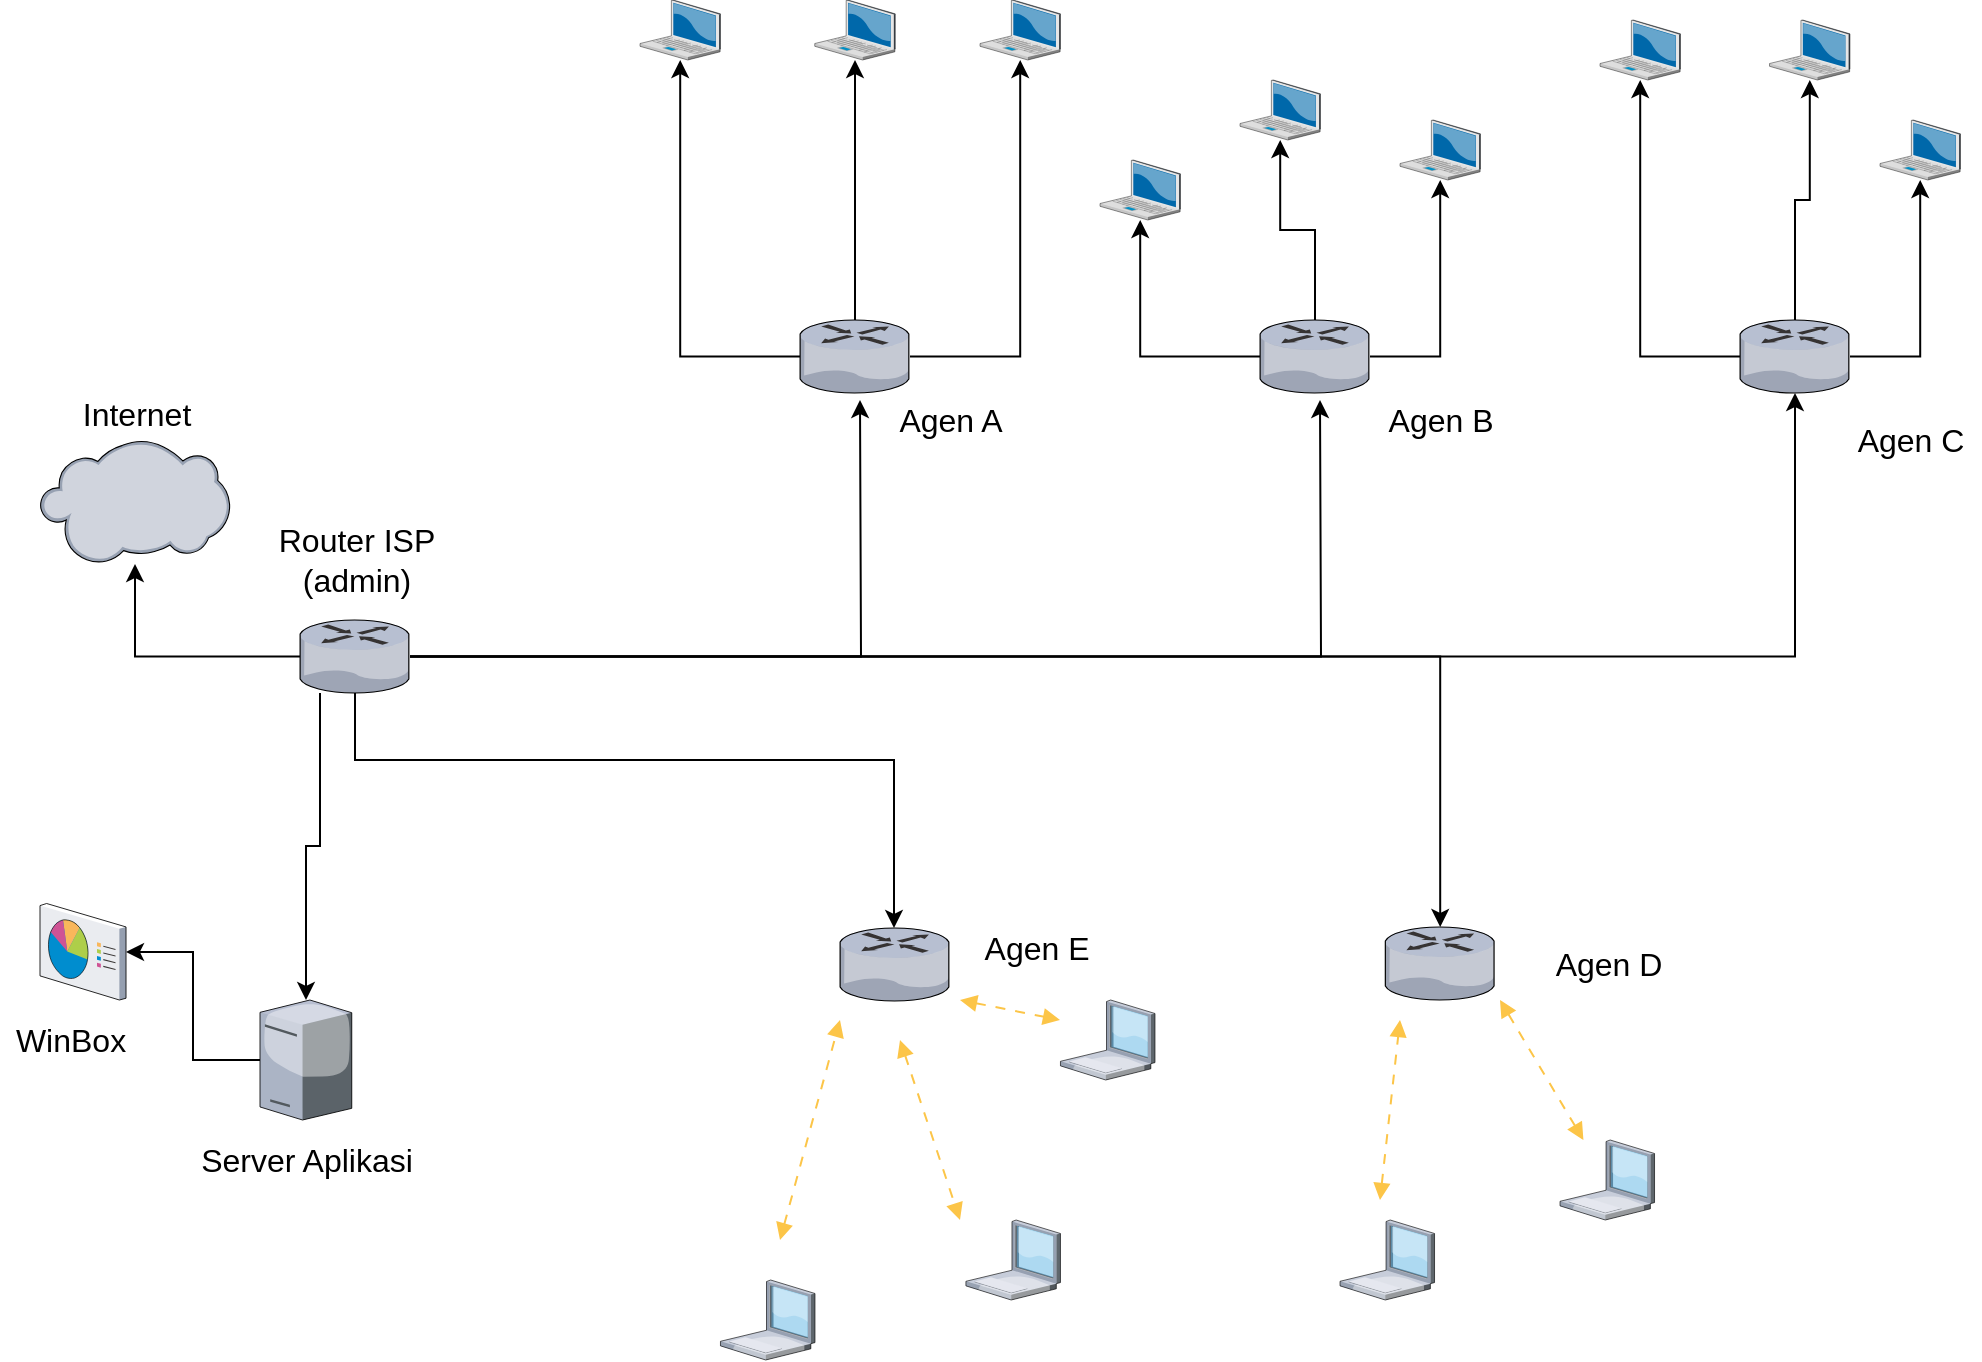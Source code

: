 <mxfile version="13.6.2" type="github">
  <diagram name="Page-1" id="822b0af5-4adb-64df-f703-e8dfc1f81529">
    <mxGraphModel dx="1113" dy="642" grid="1" gridSize="10" guides="1" tooltips="1" connect="1" arrows="1" fold="1" page="1" pageScale="1" pageWidth="1100" pageHeight="850" background="#ffffff" math="0" shadow="0">
      <root>
        <mxCell id="0" />
        <mxCell id="1" parent="0" />
        <mxCell id="yKmip7AhmHxL8dwArh6h-2" value="" style="verticalLabelPosition=bottom;aspect=fixed;html=1;verticalAlign=top;strokeColor=none;align=center;outlineConnect=0;shape=mxgraph.citrix.cloud;" vertex="1" parent="1">
          <mxGeometry x="70" y="280" width="95" height="62" as="geometry" />
        </mxCell>
        <mxCell id="yKmip7AhmHxL8dwArh6h-23" style="edgeStyle=orthogonalEdgeStyle;rounded=0;orthogonalLoop=1;jettySize=auto;html=1;" edge="1" parent="1" source="yKmip7AhmHxL8dwArh6h-3">
          <mxGeometry relative="1" as="geometry">
            <mxPoint x="480" y="260" as="targetPoint" />
          </mxGeometry>
        </mxCell>
        <mxCell id="yKmip7AhmHxL8dwArh6h-24" style="edgeStyle=orthogonalEdgeStyle;rounded=0;orthogonalLoop=1;jettySize=auto;html=1;" edge="1" parent="1" source="yKmip7AhmHxL8dwArh6h-3">
          <mxGeometry relative="1" as="geometry">
            <mxPoint x="710" y="260" as="targetPoint" />
          </mxGeometry>
        </mxCell>
        <mxCell id="yKmip7AhmHxL8dwArh6h-25" style="edgeStyle=orthogonalEdgeStyle;rounded=0;orthogonalLoop=1;jettySize=auto;html=1;" edge="1" parent="1" source="yKmip7AhmHxL8dwArh6h-3" target="yKmip7AhmHxL8dwArh6h-7">
          <mxGeometry relative="1" as="geometry" />
        </mxCell>
        <mxCell id="yKmip7AhmHxL8dwArh6h-27" style="edgeStyle=orthogonalEdgeStyle;rounded=0;orthogonalLoop=1;jettySize=auto;html=1;" edge="1" parent="1" source="yKmip7AhmHxL8dwArh6h-3" target="yKmip7AhmHxL8dwArh6h-4">
          <mxGeometry relative="1" as="geometry">
            <Array as="points">
              <mxPoint x="210" y="483" />
              <mxPoint x="203" y="483" />
            </Array>
          </mxGeometry>
        </mxCell>
        <mxCell id="yKmip7AhmHxL8dwArh6h-28" style="edgeStyle=orthogonalEdgeStyle;rounded=0;orthogonalLoop=1;jettySize=auto;html=1;" edge="1" parent="1" source="yKmip7AhmHxL8dwArh6h-3" target="yKmip7AhmHxL8dwArh6h-2">
          <mxGeometry relative="1" as="geometry" />
        </mxCell>
        <mxCell id="yKmip7AhmHxL8dwArh6h-31" style="edgeStyle=orthogonalEdgeStyle;rounded=0;orthogonalLoop=1;jettySize=auto;html=1;" edge="1" parent="1" source="yKmip7AhmHxL8dwArh6h-3" target="yKmip7AhmHxL8dwArh6h-30">
          <mxGeometry relative="1" as="geometry" />
        </mxCell>
        <mxCell id="yKmip7AhmHxL8dwArh6h-58" style="edgeStyle=orthogonalEdgeStyle;rounded=0;orthogonalLoop=1;jettySize=auto;html=1;" edge="1" parent="1" source="yKmip7AhmHxL8dwArh6h-3" target="yKmip7AhmHxL8dwArh6h-29">
          <mxGeometry relative="1" as="geometry">
            <Array as="points">
              <mxPoint x="227" y="440" />
              <mxPoint x="497" y="440" />
            </Array>
          </mxGeometry>
        </mxCell>
        <mxCell id="yKmip7AhmHxL8dwArh6h-3" value="" style="verticalLabelPosition=bottom;aspect=fixed;html=1;verticalAlign=top;strokeColor=none;align=center;outlineConnect=0;shape=mxgraph.citrix.router;" vertex="1" parent="1">
          <mxGeometry x="200" y="370" width="55" height="36.5" as="geometry" />
        </mxCell>
        <mxCell id="yKmip7AhmHxL8dwArh6h-86" style="edgeStyle=orthogonalEdgeStyle;rounded=0;orthogonalLoop=1;jettySize=auto;html=1;fontSize=16;" edge="1" parent="1" source="yKmip7AhmHxL8dwArh6h-4" target="yKmip7AhmHxL8dwArh6h-85">
          <mxGeometry relative="1" as="geometry" />
        </mxCell>
        <mxCell id="yKmip7AhmHxL8dwArh6h-4" value="" style="verticalLabelPosition=bottom;aspect=fixed;html=1;verticalAlign=top;strokeColor=none;align=center;outlineConnect=0;shape=mxgraph.citrix.license_server;" vertex="1" parent="1">
          <mxGeometry x="180" y="560" width="45.88" height="60" as="geometry" />
        </mxCell>
        <mxCell id="yKmip7AhmHxL8dwArh6h-20" style="edgeStyle=orthogonalEdgeStyle;rounded=0;orthogonalLoop=1;jettySize=auto;html=1;" edge="1" parent="1" source="yKmip7AhmHxL8dwArh6h-5" target="yKmip7AhmHxL8dwArh6h-8">
          <mxGeometry relative="1" as="geometry" />
        </mxCell>
        <mxCell id="yKmip7AhmHxL8dwArh6h-21" style="edgeStyle=orthogonalEdgeStyle;rounded=0;orthogonalLoop=1;jettySize=auto;html=1;" edge="1" parent="1" source="yKmip7AhmHxL8dwArh6h-5" target="yKmip7AhmHxL8dwArh6h-9">
          <mxGeometry relative="1" as="geometry" />
        </mxCell>
        <mxCell id="yKmip7AhmHxL8dwArh6h-22" style="edgeStyle=orthogonalEdgeStyle;rounded=0;orthogonalLoop=1;jettySize=auto;html=1;" edge="1" parent="1" source="yKmip7AhmHxL8dwArh6h-5" target="yKmip7AhmHxL8dwArh6h-10">
          <mxGeometry relative="1" as="geometry" />
        </mxCell>
        <mxCell id="yKmip7AhmHxL8dwArh6h-5" value="" style="verticalLabelPosition=bottom;aspect=fixed;html=1;verticalAlign=top;strokeColor=none;align=center;outlineConnect=0;shape=mxgraph.citrix.router;" vertex="1" parent="1">
          <mxGeometry x="450" y="220" width="55" height="36.5" as="geometry" />
        </mxCell>
        <mxCell id="yKmip7AhmHxL8dwArh6h-59" style="edgeStyle=orthogonalEdgeStyle;rounded=0;orthogonalLoop=1;jettySize=auto;html=1;" edge="1" parent="1" source="yKmip7AhmHxL8dwArh6h-6" target="yKmip7AhmHxL8dwArh6h-13">
          <mxGeometry relative="1" as="geometry" />
        </mxCell>
        <mxCell id="yKmip7AhmHxL8dwArh6h-60" style="edgeStyle=orthogonalEdgeStyle;rounded=0;orthogonalLoop=1;jettySize=auto;html=1;" edge="1" parent="1" source="yKmip7AhmHxL8dwArh6h-6" target="yKmip7AhmHxL8dwArh6h-12">
          <mxGeometry relative="1" as="geometry" />
        </mxCell>
        <mxCell id="yKmip7AhmHxL8dwArh6h-61" style="edgeStyle=orthogonalEdgeStyle;rounded=0;orthogonalLoop=1;jettySize=auto;html=1;" edge="1" parent="1" source="yKmip7AhmHxL8dwArh6h-6" target="yKmip7AhmHxL8dwArh6h-11">
          <mxGeometry relative="1" as="geometry" />
        </mxCell>
        <mxCell id="yKmip7AhmHxL8dwArh6h-6" value="" style="verticalLabelPosition=bottom;aspect=fixed;html=1;verticalAlign=top;strokeColor=none;align=center;outlineConnect=0;shape=mxgraph.citrix.router;" vertex="1" parent="1">
          <mxGeometry x="680" y="220" width="55" height="36.5" as="geometry" />
        </mxCell>
        <mxCell id="yKmip7AhmHxL8dwArh6h-64" style="edgeStyle=orthogonalEdgeStyle;rounded=0;orthogonalLoop=1;jettySize=auto;html=1;" edge="1" parent="1" source="yKmip7AhmHxL8dwArh6h-7" target="yKmip7AhmHxL8dwArh6h-15">
          <mxGeometry relative="1" as="geometry" />
        </mxCell>
        <mxCell id="yKmip7AhmHxL8dwArh6h-65" style="edgeStyle=orthogonalEdgeStyle;rounded=0;orthogonalLoop=1;jettySize=auto;html=1;" edge="1" parent="1" source="yKmip7AhmHxL8dwArh6h-7" target="yKmip7AhmHxL8dwArh6h-16">
          <mxGeometry relative="1" as="geometry" />
        </mxCell>
        <mxCell id="yKmip7AhmHxL8dwArh6h-7" value="" style="verticalLabelPosition=bottom;aspect=fixed;html=1;verticalAlign=top;strokeColor=none;align=center;outlineConnect=0;shape=mxgraph.citrix.router;" vertex="1" parent="1">
          <mxGeometry x="920" y="220" width="55" height="36.5" as="geometry" />
        </mxCell>
        <mxCell id="yKmip7AhmHxL8dwArh6h-8" value="" style="verticalLabelPosition=bottom;aspect=fixed;html=1;verticalAlign=top;strokeColor=none;align=center;outlineConnect=0;shape=mxgraph.citrix.laptop_2;" vertex="1" parent="1">
          <mxGeometry x="370" y="60" width="40.23" height="30" as="geometry" />
        </mxCell>
        <mxCell id="yKmip7AhmHxL8dwArh6h-9" value="" style="verticalLabelPosition=bottom;aspect=fixed;html=1;verticalAlign=top;strokeColor=none;align=center;outlineConnect=0;shape=mxgraph.citrix.laptop_2;" vertex="1" parent="1">
          <mxGeometry x="457.39" y="60" width="40.23" height="30" as="geometry" />
        </mxCell>
        <mxCell id="yKmip7AhmHxL8dwArh6h-10" value="" style="verticalLabelPosition=bottom;aspect=fixed;html=1;verticalAlign=top;strokeColor=none;align=center;outlineConnect=0;shape=mxgraph.citrix.laptop_2;" vertex="1" parent="1">
          <mxGeometry x="540" y="60" width="40.23" height="30" as="geometry" />
        </mxCell>
        <mxCell id="yKmip7AhmHxL8dwArh6h-11" value="" style="verticalLabelPosition=bottom;aspect=fixed;html=1;verticalAlign=top;strokeColor=none;align=center;outlineConnect=0;shape=mxgraph.citrix.laptop_2;" vertex="1" parent="1">
          <mxGeometry x="600" y="140" width="40.23" height="30" as="geometry" />
        </mxCell>
        <mxCell id="yKmip7AhmHxL8dwArh6h-12" value="" style="verticalLabelPosition=bottom;aspect=fixed;html=1;verticalAlign=top;strokeColor=none;align=center;outlineConnect=0;shape=mxgraph.citrix.laptop_2;" vertex="1" parent="1">
          <mxGeometry x="670" y="100" width="40.23" height="30" as="geometry" />
        </mxCell>
        <mxCell id="yKmip7AhmHxL8dwArh6h-13" value="" style="verticalLabelPosition=bottom;aspect=fixed;html=1;verticalAlign=top;strokeColor=none;align=center;outlineConnect=0;shape=mxgraph.citrix.laptop_2;" vertex="1" parent="1">
          <mxGeometry x="750" y="120" width="40.23" height="30" as="geometry" />
        </mxCell>
        <mxCell id="yKmip7AhmHxL8dwArh6h-15" value="" style="verticalLabelPosition=bottom;aspect=fixed;html=1;verticalAlign=top;strokeColor=none;align=center;outlineConnect=0;shape=mxgraph.citrix.laptop_2;" vertex="1" parent="1">
          <mxGeometry x="934.77" y="70" width="40.23" height="30" as="geometry" />
        </mxCell>
        <mxCell id="yKmip7AhmHxL8dwArh6h-16" value="" style="verticalLabelPosition=bottom;aspect=fixed;html=1;verticalAlign=top;strokeColor=none;align=center;outlineConnect=0;shape=mxgraph.citrix.laptop_2;" vertex="1" parent="1">
          <mxGeometry x="990" y="120" width="40.23" height="30" as="geometry" />
        </mxCell>
        <mxCell id="yKmip7AhmHxL8dwArh6h-29" value="" style="verticalLabelPosition=bottom;aspect=fixed;html=1;verticalAlign=top;strokeColor=none;align=center;outlineConnect=0;shape=mxgraph.citrix.router;" vertex="1" parent="1">
          <mxGeometry x="470" y="524" width="55" height="36.5" as="geometry" />
        </mxCell>
        <mxCell id="yKmip7AhmHxL8dwArh6h-30" value="" style="verticalLabelPosition=bottom;aspect=fixed;html=1;verticalAlign=top;strokeColor=none;align=center;outlineConnect=0;shape=mxgraph.citrix.router;" vertex="1" parent="1">
          <mxGeometry x="742.61" y="523.5" width="55" height="36.5" as="geometry" />
        </mxCell>
        <mxCell id="yKmip7AhmHxL8dwArh6h-14" value="" style="verticalLabelPosition=bottom;aspect=fixed;html=1;verticalAlign=top;strokeColor=none;align=center;outlineConnect=0;shape=mxgraph.citrix.laptop_2;" vertex="1" parent="1">
          <mxGeometry x="850" y="70" width="40.23" height="30" as="geometry" />
        </mxCell>
        <mxCell id="yKmip7AhmHxL8dwArh6h-63" style="edgeStyle=orthogonalEdgeStyle;rounded=0;orthogonalLoop=1;jettySize=auto;html=1;" edge="1" parent="1" source="yKmip7AhmHxL8dwArh6h-7" target="yKmip7AhmHxL8dwArh6h-14">
          <mxGeometry relative="1" as="geometry">
            <mxPoint x="890" y="140.0" as="targetPoint" />
            <mxPoint x="920" y="238.235" as="sourcePoint" />
          </mxGeometry>
        </mxCell>
        <mxCell id="yKmip7AhmHxL8dwArh6h-66" value="" style="verticalLabelPosition=bottom;aspect=fixed;html=1;verticalAlign=top;strokeColor=none;align=center;outlineConnect=0;shape=mxgraph.citrix.laptop_1;" vertex="1" parent="1">
          <mxGeometry x="410.23" y="700" width="47.27" height="40" as="geometry" />
        </mxCell>
        <mxCell id="yKmip7AhmHxL8dwArh6h-67" value="" style="verticalLabelPosition=bottom;aspect=fixed;html=1;verticalAlign=top;strokeColor=none;align=center;outlineConnect=0;shape=mxgraph.citrix.laptop_1;" vertex="1" parent="1">
          <mxGeometry x="532.96" y="670" width="47.27" height="40" as="geometry" />
        </mxCell>
        <mxCell id="yKmip7AhmHxL8dwArh6h-68" value="" style="verticalLabelPosition=bottom;aspect=fixed;html=1;verticalAlign=top;strokeColor=none;align=center;outlineConnect=0;shape=mxgraph.citrix.laptop_1;" vertex="1" parent="1">
          <mxGeometry x="580.23" y="560" width="47.27" height="40" as="geometry" />
        </mxCell>
        <mxCell id="yKmip7AhmHxL8dwArh6h-69" value="" style="verticalLabelPosition=bottom;aspect=fixed;html=1;verticalAlign=top;strokeColor=none;align=center;outlineConnect=0;shape=mxgraph.citrix.laptop_1;" vertex="1" parent="1">
          <mxGeometry x="720" y="670" width="47.27" height="40" as="geometry" />
        </mxCell>
        <mxCell id="yKmip7AhmHxL8dwArh6h-70" value="" style="verticalLabelPosition=bottom;aspect=fixed;html=1;verticalAlign=top;strokeColor=none;align=center;outlineConnect=0;shape=mxgraph.citrix.laptop_1;" vertex="1" parent="1">
          <mxGeometry x="830" y="630" width="47.27" height="40" as="geometry" />
        </mxCell>
        <mxCell id="yKmip7AhmHxL8dwArh6h-72" value="" style="endArrow=block;html=1;startArrow=block;startFill=1;endFill=1;strokeColor=#FCC548;dashed=1;dashPattern=5 5;" edge="1" parent="1">
          <mxGeometry width="100" height="100" relative="1" as="geometry">
            <mxPoint x="500" y="580" as="sourcePoint" />
            <mxPoint x="530" y="670" as="targetPoint" />
          </mxGeometry>
        </mxCell>
        <mxCell id="yKmip7AhmHxL8dwArh6h-73" value="" style="endArrow=block;html=1;startArrow=block;startFill=1;endFill=1;strokeColor=#FCC548;dashed=1;dashPattern=5 5;" edge="1" parent="1">
          <mxGeometry width="100" height="100" relative="1" as="geometry">
            <mxPoint x="530" y="560" as="sourcePoint" />
            <mxPoint x="580" y="570" as="targetPoint" />
          </mxGeometry>
        </mxCell>
        <mxCell id="yKmip7AhmHxL8dwArh6h-74" value="" style="endArrow=block;html=1;startArrow=block;startFill=1;endFill=1;strokeColor=#FCC548;dashed=1;dashPattern=5 5;" edge="1" parent="1">
          <mxGeometry width="100" height="100" relative="1" as="geometry">
            <mxPoint x="440" y="680" as="sourcePoint" />
            <mxPoint x="470" y="570" as="targetPoint" />
          </mxGeometry>
        </mxCell>
        <mxCell id="yKmip7AhmHxL8dwArh6h-75" value="" style="endArrow=block;html=1;startArrow=block;startFill=1;endFill=1;strokeColor=#FCC548;dashed=1;dashPattern=5 5;" edge="1" parent="1">
          <mxGeometry width="100" height="100" relative="1" as="geometry">
            <mxPoint x="740" y="660" as="sourcePoint" />
            <mxPoint x="750" y="570" as="targetPoint" />
          </mxGeometry>
        </mxCell>
        <mxCell id="yKmip7AhmHxL8dwArh6h-76" value="" style="endArrow=block;html=1;startArrow=block;startFill=1;endFill=1;strokeColor=#FCC548;dashed=1;dashPattern=5 5;" edge="1" parent="1" source="yKmip7AhmHxL8dwArh6h-70">
          <mxGeometry width="100" height="100" relative="1" as="geometry">
            <mxPoint x="600" y="550" as="sourcePoint" />
            <mxPoint x="800" y="560" as="targetPoint" />
          </mxGeometry>
        </mxCell>
        <mxCell id="yKmip7AhmHxL8dwArh6h-77" value="Internet" style="text;html=1;align=center;verticalAlign=middle;resizable=0;points=[];autosize=1;fontSize=16;" vertex="1" parent="1">
          <mxGeometry x="82.5" y="256.5" width="70" height="20" as="geometry" />
        </mxCell>
        <mxCell id="yKmip7AhmHxL8dwArh6h-78" value="Router ISP&lt;br&gt;(admin)" style="text;html=1;align=center;verticalAlign=middle;resizable=0;points=[];autosize=1;fontSize=16;" vertex="1" parent="1">
          <mxGeometry x="182.5" y="320" width="90" height="40" as="geometry" />
        </mxCell>
        <mxCell id="yKmip7AhmHxL8dwArh6h-79" value="Server Aplikasi" style="text;html=1;align=center;verticalAlign=middle;resizable=0;points=[];autosize=1;fontSize=16;" vertex="1" parent="1">
          <mxGeometry x="142.94" y="630" width="120" height="20" as="geometry" />
        </mxCell>
        <mxCell id="yKmip7AhmHxL8dwArh6h-80" value="Agen A" style="text;html=1;align=center;verticalAlign=middle;resizable=0;points=[];autosize=1;fontSize=16;" vertex="1" parent="1">
          <mxGeometry x="490" y="260" width="70" height="20" as="geometry" />
        </mxCell>
        <mxCell id="yKmip7AhmHxL8dwArh6h-81" value="Agen B" style="text;html=1;align=center;verticalAlign=middle;resizable=0;points=[];autosize=1;fontSize=16;" vertex="1" parent="1">
          <mxGeometry x="735" y="260" width="70" height="20" as="geometry" />
        </mxCell>
        <mxCell id="yKmip7AhmHxL8dwArh6h-82" value="Agen C" style="text;html=1;align=center;verticalAlign=middle;resizable=0;points=[];autosize=1;fontSize=16;" vertex="1" parent="1">
          <mxGeometry x="970" y="270" width="70" height="20" as="geometry" />
        </mxCell>
        <mxCell id="yKmip7AhmHxL8dwArh6h-83" value="Agen D" style="text;html=1;align=center;verticalAlign=middle;resizable=0;points=[];autosize=1;fontSize=16;" vertex="1" parent="1">
          <mxGeometry x="818.64" y="531.75" width="70" height="20" as="geometry" />
        </mxCell>
        <mxCell id="yKmip7AhmHxL8dwArh6h-84" value="Agen E" style="text;html=1;align=center;verticalAlign=middle;resizable=0;points=[];autosize=1;fontSize=16;" vertex="1" parent="1">
          <mxGeometry x="532.96" y="524" width="70" height="20" as="geometry" />
        </mxCell>
        <mxCell id="yKmip7AhmHxL8dwArh6h-85" value="" style="verticalLabelPosition=bottom;aspect=fixed;html=1;verticalAlign=top;strokeColor=none;align=center;outlineConnect=0;shape=mxgraph.citrix.reporting;fontSize=16;" vertex="1" parent="1">
          <mxGeometry x="70" y="511.75" width="43.01" height="48.25" as="geometry" />
        </mxCell>
        <mxCell id="yKmip7AhmHxL8dwArh6h-87" value="WinBox" style="text;html=1;align=center;verticalAlign=middle;resizable=0;points=[];autosize=1;fontSize=16;" vertex="1" parent="1">
          <mxGeometry x="50" y="570" width="70" height="20" as="geometry" />
        </mxCell>
      </root>
    </mxGraphModel>
  </diagram>
</mxfile>
